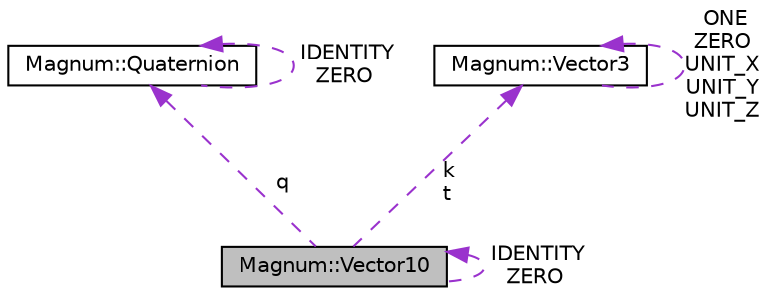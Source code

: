 digraph "Magnum::Vector10"
{
  edge [fontname="Helvetica",fontsize="10",labelfontname="Helvetica",labelfontsize="10"];
  node [fontname="Helvetica",fontsize="10",shape=record];
  Node1 [label="Magnum::Vector10",height=0.2,width=0.4,color="black", fillcolor="grey75", style="filled", fontcolor="black"];
  Node1 -> Node1 [dir="back",color="darkorchid3",fontsize="10",style="dashed",label=" IDENTITY\nZERO" ,fontname="Helvetica"];
  Node2 -> Node1 [dir="back",color="darkorchid3",fontsize="10",style="dashed",label=" q" ,fontname="Helvetica"];
  Node2 [label="Magnum::Quaternion",height=0.2,width=0.4,color="black", fillcolor="white", style="filled",URL="$class_magnum_1_1_quaternion.html"];
  Node2 -> Node2 [dir="back",color="darkorchid3",fontsize="10",style="dashed",label=" IDENTITY\nZERO" ,fontname="Helvetica"];
  Node3 -> Node1 [dir="back",color="darkorchid3",fontsize="10",style="dashed",label=" k\nt" ,fontname="Helvetica"];
  Node3 [label="Magnum::Vector3",height=0.2,width=0.4,color="black", fillcolor="white", style="filled",URL="$class_magnum_1_1_vector3.html"];
  Node3 -> Node3 [dir="back",color="darkorchid3",fontsize="10",style="dashed",label=" ONE\nZERO\nUNIT_X\nUNIT_Y\nUNIT_Z" ,fontname="Helvetica"];
}
